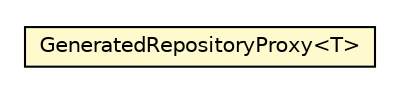 #!/usr/local/bin/dot
#
# Class diagram 
# Generated by UMLGraph version 5.1 (http://www.umlgraph.org/)
#

digraph G {
	edge [fontname="Helvetica",fontsize=10,labelfontname="Helvetica",labelfontsize=10];
	node [fontname="Helvetica",fontsize=10,shape=plaintext];
	nodesep=0.25;
	ranksep=0.5;
	// org.androidtransfuse.util.GeneratedRepositoryProxy<T>
	c11016 [label=<<table title="org.androidtransfuse.util.GeneratedRepositoryProxy" border="0" cellborder="1" cellspacing="0" cellpadding="2" port="p" bgcolor="lemonChiffon" href="./GeneratedRepositoryProxy.html">
		<tr><td><table border="0" cellspacing="0" cellpadding="1">
<tr><td align="center" balign="center"> GeneratedRepositoryProxy&lt;T&gt; </td></tr>
		</table></td></tr>
		</table>>, fontname="Helvetica", fontcolor="black", fontsize=10.0];
}

